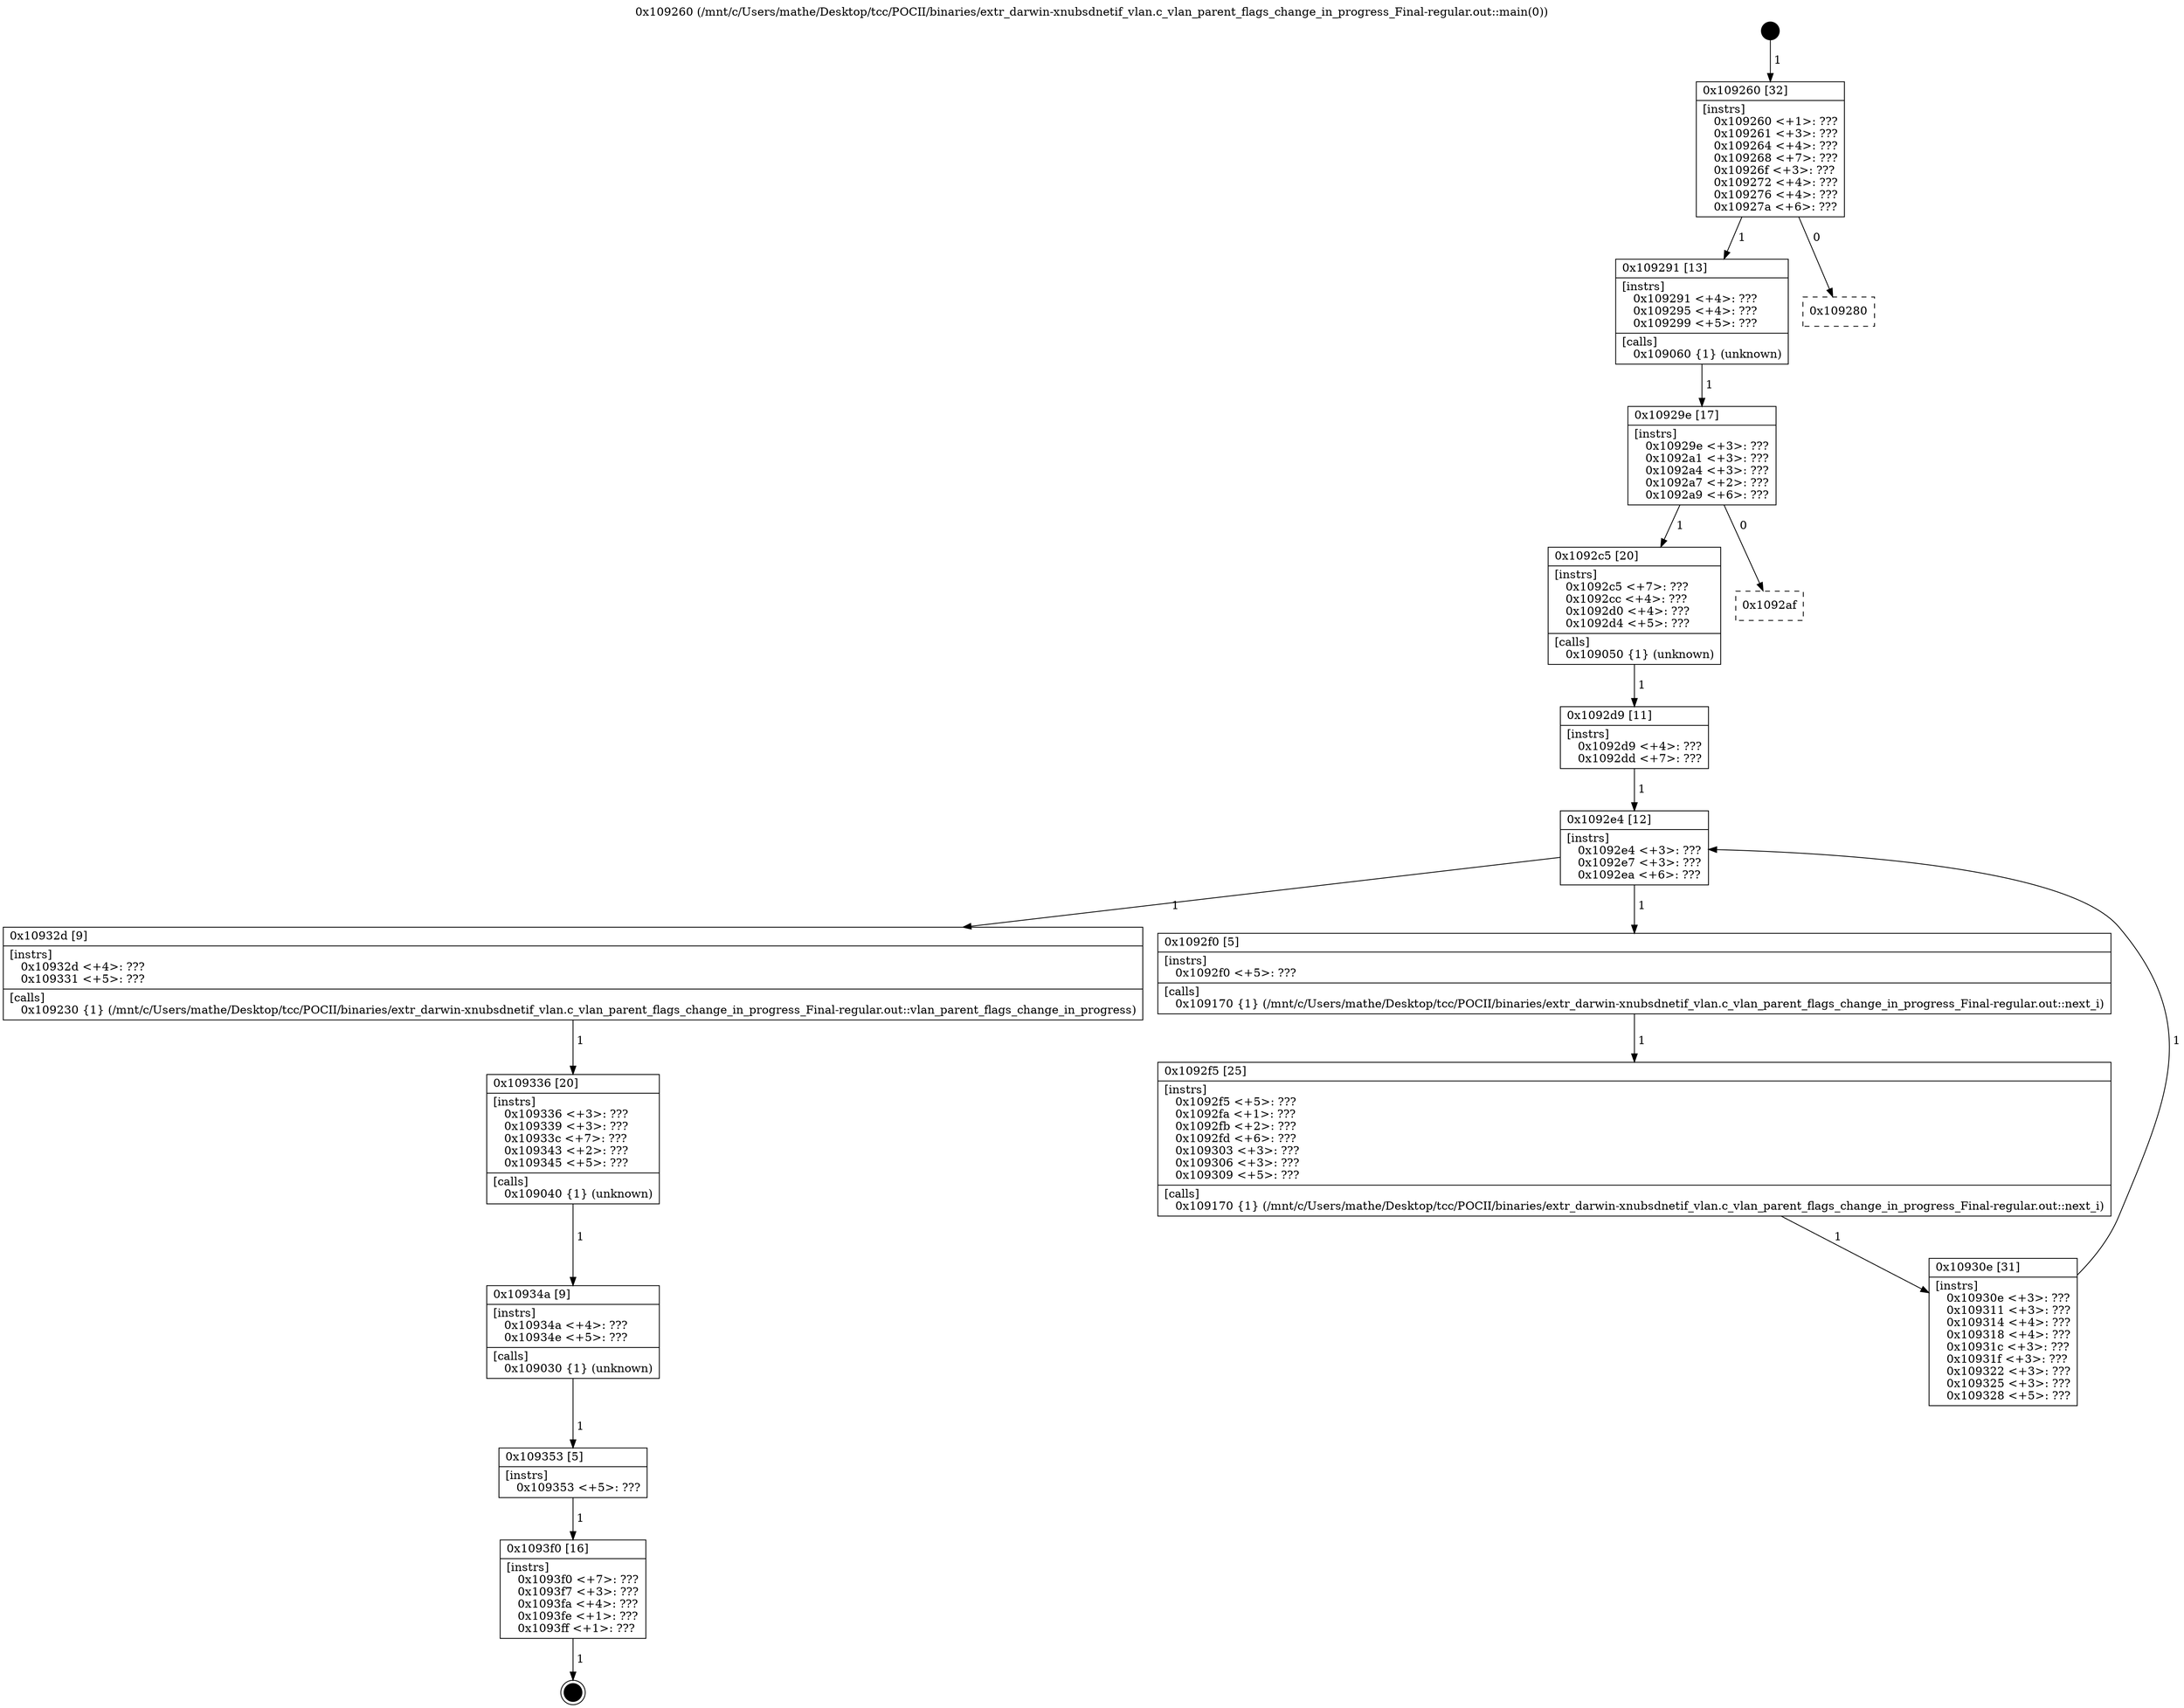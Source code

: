 digraph "0x109260" {
  label = "0x109260 (/mnt/c/Users/mathe/Desktop/tcc/POCII/binaries/extr_darwin-xnubsdnetif_vlan.c_vlan_parent_flags_change_in_progress_Final-regular.out::main(0))"
  labelloc = "t"
  node[shape=record]

  Entry [label="",width=0.3,height=0.3,shape=circle,fillcolor=black,style=filled]
  "0x109260" [label="{
     0x109260 [32]\l
     | [instrs]\l
     &nbsp;&nbsp;0x109260 \<+1\>: ???\l
     &nbsp;&nbsp;0x109261 \<+3\>: ???\l
     &nbsp;&nbsp;0x109264 \<+4\>: ???\l
     &nbsp;&nbsp;0x109268 \<+7\>: ???\l
     &nbsp;&nbsp;0x10926f \<+3\>: ???\l
     &nbsp;&nbsp;0x109272 \<+4\>: ???\l
     &nbsp;&nbsp;0x109276 \<+4\>: ???\l
     &nbsp;&nbsp;0x10927a \<+6\>: ???\l
  }"]
  "0x109291" [label="{
     0x109291 [13]\l
     | [instrs]\l
     &nbsp;&nbsp;0x109291 \<+4\>: ???\l
     &nbsp;&nbsp;0x109295 \<+4\>: ???\l
     &nbsp;&nbsp;0x109299 \<+5\>: ???\l
     | [calls]\l
     &nbsp;&nbsp;0x109060 \{1\} (unknown)\l
  }"]
  "0x109280" [label="{
     0x109280\l
  }", style=dashed]
  "0x10929e" [label="{
     0x10929e [17]\l
     | [instrs]\l
     &nbsp;&nbsp;0x10929e \<+3\>: ???\l
     &nbsp;&nbsp;0x1092a1 \<+3\>: ???\l
     &nbsp;&nbsp;0x1092a4 \<+3\>: ???\l
     &nbsp;&nbsp;0x1092a7 \<+2\>: ???\l
     &nbsp;&nbsp;0x1092a9 \<+6\>: ???\l
  }"]
  "0x1092c5" [label="{
     0x1092c5 [20]\l
     | [instrs]\l
     &nbsp;&nbsp;0x1092c5 \<+7\>: ???\l
     &nbsp;&nbsp;0x1092cc \<+4\>: ???\l
     &nbsp;&nbsp;0x1092d0 \<+4\>: ???\l
     &nbsp;&nbsp;0x1092d4 \<+5\>: ???\l
     | [calls]\l
     &nbsp;&nbsp;0x109050 \{1\} (unknown)\l
  }"]
  "0x1092af" [label="{
     0x1092af\l
  }", style=dashed]
  "0x1092e4" [label="{
     0x1092e4 [12]\l
     | [instrs]\l
     &nbsp;&nbsp;0x1092e4 \<+3\>: ???\l
     &nbsp;&nbsp;0x1092e7 \<+3\>: ???\l
     &nbsp;&nbsp;0x1092ea \<+6\>: ???\l
  }"]
  "0x10932d" [label="{
     0x10932d [9]\l
     | [instrs]\l
     &nbsp;&nbsp;0x10932d \<+4\>: ???\l
     &nbsp;&nbsp;0x109331 \<+5\>: ???\l
     | [calls]\l
     &nbsp;&nbsp;0x109230 \{1\} (/mnt/c/Users/mathe/Desktop/tcc/POCII/binaries/extr_darwin-xnubsdnetif_vlan.c_vlan_parent_flags_change_in_progress_Final-regular.out::vlan_parent_flags_change_in_progress)\l
  }"]
  "0x1092f0" [label="{
     0x1092f0 [5]\l
     | [instrs]\l
     &nbsp;&nbsp;0x1092f0 \<+5\>: ???\l
     | [calls]\l
     &nbsp;&nbsp;0x109170 \{1\} (/mnt/c/Users/mathe/Desktop/tcc/POCII/binaries/extr_darwin-xnubsdnetif_vlan.c_vlan_parent_flags_change_in_progress_Final-regular.out::next_i)\l
  }"]
  "0x1092f5" [label="{
     0x1092f5 [25]\l
     | [instrs]\l
     &nbsp;&nbsp;0x1092f5 \<+5\>: ???\l
     &nbsp;&nbsp;0x1092fa \<+1\>: ???\l
     &nbsp;&nbsp;0x1092fb \<+2\>: ???\l
     &nbsp;&nbsp;0x1092fd \<+6\>: ???\l
     &nbsp;&nbsp;0x109303 \<+3\>: ???\l
     &nbsp;&nbsp;0x109306 \<+3\>: ???\l
     &nbsp;&nbsp;0x109309 \<+5\>: ???\l
     | [calls]\l
     &nbsp;&nbsp;0x109170 \{1\} (/mnt/c/Users/mathe/Desktop/tcc/POCII/binaries/extr_darwin-xnubsdnetif_vlan.c_vlan_parent_flags_change_in_progress_Final-regular.out::next_i)\l
  }"]
  "0x10930e" [label="{
     0x10930e [31]\l
     | [instrs]\l
     &nbsp;&nbsp;0x10930e \<+3\>: ???\l
     &nbsp;&nbsp;0x109311 \<+3\>: ???\l
     &nbsp;&nbsp;0x109314 \<+4\>: ???\l
     &nbsp;&nbsp;0x109318 \<+4\>: ???\l
     &nbsp;&nbsp;0x10931c \<+3\>: ???\l
     &nbsp;&nbsp;0x10931f \<+3\>: ???\l
     &nbsp;&nbsp;0x109322 \<+3\>: ???\l
     &nbsp;&nbsp;0x109325 \<+3\>: ???\l
     &nbsp;&nbsp;0x109328 \<+5\>: ???\l
  }"]
  "0x1092d9" [label="{
     0x1092d9 [11]\l
     | [instrs]\l
     &nbsp;&nbsp;0x1092d9 \<+4\>: ???\l
     &nbsp;&nbsp;0x1092dd \<+7\>: ???\l
  }"]
  "0x109336" [label="{
     0x109336 [20]\l
     | [instrs]\l
     &nbsp;&nbsp;0x109336 \<+3\>: ???\l
     &nbsp;&nbsp;0x109339 \<+3\>: ???\l
     &nbsp;&nbsp;0x10933c \<+7\>: ???\l
     &nbsp;&nbsp;0x109343 \<+2\>: ???\l
     &nbsp;&nbsp;0x109345 \<+5\>: ???\l
     | [calls]\l
     &nbsp;&nbsp;0x109040 \{1\} (unknown)\l
  }"]
  "0x10934a" [label="{
     0x10934a [9]\l
     | [instrs]\l
     &nbsp;&nbsp;0x10934a \<+4\>: ???\l
     &nbsp;&nbsp;0x10934e \<+5\>: ???\l
     | [calls]\l
     &nbsp;&nbsp;0x109030 \{1\} (unknown)\l
  }"]
  "0x109353" [label="{
     0x109353 [5]\l
     | [instrs]\l
     &nbsp;&nbsp;0x109353 \<+5\>: ???\l
  }"]
  "0x1093f0" [label="{
     0x1093f0 [16]\l
     | [instrs]\l
     &nbsp;&nbsp;0x1093f0 \<+7\>: ???\l
     &nbsp;&nbsp;0x1093f7 \<+3\>: ???\l
     &nbsp;&nbsp;0x1093fa \<+4\>: ???\l
     &nbsp;&nbsp;0x1093fe \<+1\>: ???\l
     &nbsp;&nbsp;0x1093ff \<+1\>: ???\l
  }"]
  Exit [label="",width=0.3,height=0.3,shape=circle,fillcolor=black,style=filled,peripheries=2]
  Entry -> "0x109260" [label=" 1"]
  "0x109260" -> "0x109291" [label=" 1"]
  "0x109260" -> "0x109280" [label=" 0"]
  "0x109291" -> "0x10929e" [label=" 1"]
  "0x10929e" -> "0x1092c5" [label=" 1"]
  "0x10929e" -> "0x1092af" [label=" 0"]
  "0x1092c5" -> "0x1092d9" [label=" 1"]
  "0x1092e4" -> "0x10932d" [label=" 1"]
  "0x1092e4" -> "0x1092f0" [label=" 1"]
  "0x1092f0" -> "0x1092f5" [label=" 1"]
  "0x1092f5" -> "0x10930e" [label=" 1"]
  "0x1092d9" -> "0x1092e4" [label=" 1"]
  "0x10930e" -> "0x1092e4" [label=" 1"]
  "0x10932d" -> "0x109336" [label=" 1"]
  "0x109336" -> "0x10934a" [label=" 1"]
  "0x10934a" -> "0x109353" [label=" 1"]
  "0x109353" -> "0x1093f0" [label=" 1"]
  "0x1093f0" -> Exit [label=" 1"]
}
